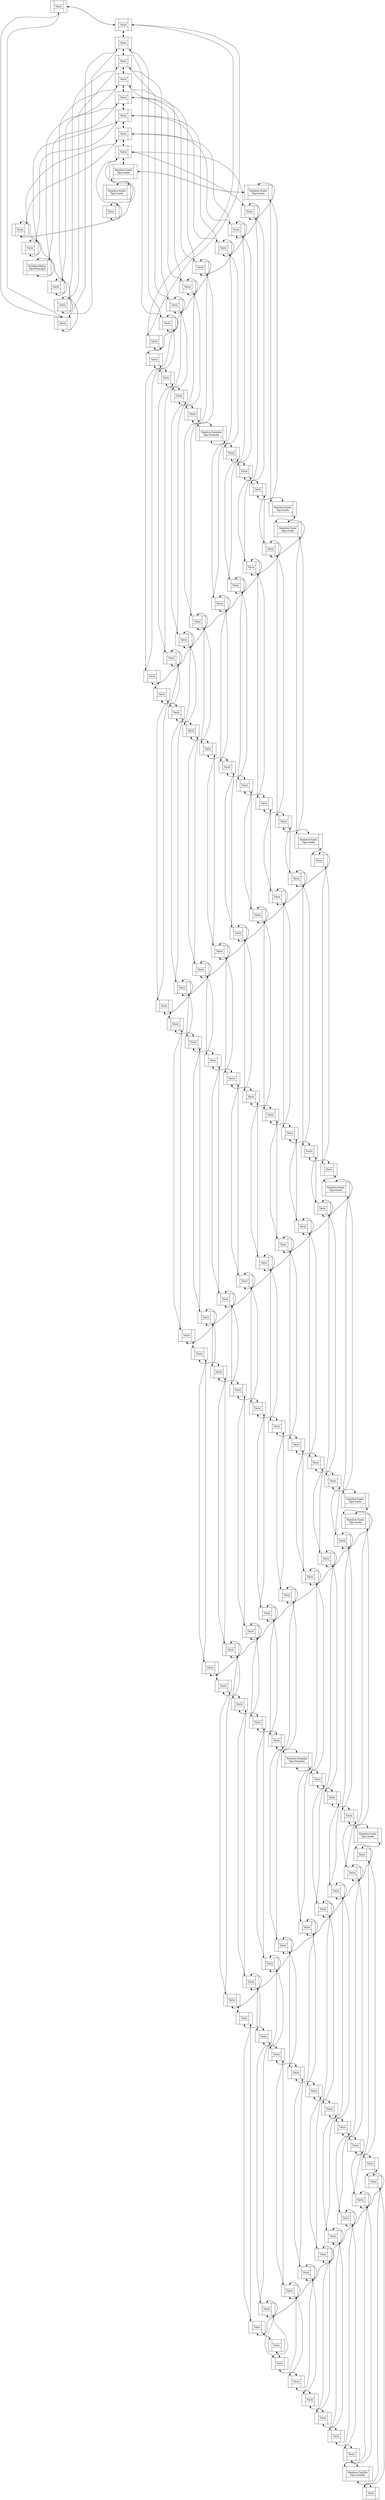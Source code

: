 digraph structs {
node [shape=record];
struct0P0 [label="<f0> |{<f1>|<f2>Vacio|<f3>}|<f4>"];
struct1P0 [label="<f0> |{<f1>|<f2>Vacio|<f3>}|<f4>"];
struct2P0 [label="<f0> |{<f1>|<f2>Vacio|<f3>}|<f4>"];
struct3P0 [label="<f0> |{<f1>|<f2>Vacio|<f3>}|<f4>"];
struct4P0 [label="<f0> |{<f1>|<f2>Vacio|<f3>}|<f4>"];
struct5P0 [label="<f0> |{<f1>|<f2>Vacio|<f3>}|<f4>"];
struct6P0 [label="<f0> |{<f1>|<f2>Vacio|<f3>}|<f4>"];
struct7P0 [label="<f0> |{<f1>|<f2>Vacio|<f3>}|<f4>"];
struct8P0 [label="<f0> |{<f1>|<f2>Vacio|<f3>}|<f4>"];
struct9P0 [label="<f0> |{<f1>|<f2>Vacio|<f3>}|<f4>"];
struct10P0 [label="<f0> |{<f1>|<f2>Vacio|<f3>}|<f4>"];
struct11P0 [label="<f0> |{<f1>|<f2>Vacio|<f3>}|<f4>"];
struct12P0 [label="<f0> |{<f1>|<f2>Vacio|<f3>}|<f4>"];
struct13P0 [label="<f0> |{<f1>|<f2>Vacio|<f3>}|<f4>"];
struct14P0 [label="<f0> |{<f1>|<f2>Vacio|<f3>}|<f4>"];
struct15P0 [label="<f0> |{<f1>|<f2>Vacio|<f3>}|<f4>"];
struct0P1 [label="<f0> |{<f1>|<f2>Vacio|<f3>}|<f4>"];
struct1P1 [label="<f0> |{<f1>|<f2>Vacio|<f3>}|<f4>"];
struct2P1 [label="<f0> |{<f1>|<f2>Vacio|<f3>}|<f4>"];
struct3P1 [label="<f0> |{<f1>|<f2>Vacio|<f3>}|<f4>"];
struct4P1 [label="<f0> |{<f1>|<f2>Vacio|<f3>}|<f4>"];
struct5P1 [label="<f0> |{<f1>|<f2>Vacio|<f3>}|<f4>"];
struct6P1 [label="<f0> |{<f1>|<f2>Vacio|<f3>}|<f4>"];
struct7P1 [label="<f0> |{<f1>|<f2>Vacio|<f3>}|<f4>"];
struct8P1 [label="<f0> |{<f1>|<f2>Vacio|<f3>}|<f4>"];
struct9P1 [label="<f0> |{<f1>|<f2>Vacio|<f3>}|<f4>"];
struct10P1 [label="<f0> |{<f1>|<f2>Vacio|<f3>}|<f4>"];
struct11P1 [label="<f0> |{<f1>|<f2>Vacio|<f3>}|<f4>"];
struct12P1 [label="<f0> |{<f1>|<f2>Vacio|<f3>}|<f4>"];
struct13P1 [label="<f0> |{<f1>|<f2>Vacio|<f3>}|<f4>"];
struct14P1 [label="<f0> |{<f1>|<f2>Vacio|<f3>}|<f4>"];
struct15P1 [label="<f0> |{<f1>|<f2>Vacio|<f3>}|<f4>"];
struct0P2 [label="<f0> |{<f1>|<f2>Vacio|<f3>}|<f4>"];
struct1P2 [label="<f0> |{<f1>|<f2>Vacio|<f3>}|<f4>"];
struct2P2 [label="<f0> |{<f1>|<f2>Vacio|<f3>}|<f4>"];
struct3P2 [label="<f0> |{<f1>|<f2>Vacio|<f3>}|<f4>"];
struct4P2 [label="<f0> |{<f1>|<f2>Vacio|<f3>}|<f4>"];
struct5P2 [label="<f0> |{<f1>|<f2>Vacio|<f3>}|<f4>"];
struct6P2 [label="<f0> |{<f1>|<f2>Vacio|<f3>}|<f4>"];
struct7P2 [label="<f0> |{<f1>|<f2>Vacio|<f3>}|<f4>"];
struct8P2 [label="<f0> |{<f1>|<f2>Vacio|<f3>}|<f4>"];
struct9P2 [label="<f0> |{<f1>|<f2>Vacio|<f3>}|<f4>"];
struct10P2 [label="<f0> |{<f1>|<f2>Vacio|<f3>}|<f4>"];
struct11P2 [label="<f0> |{<f1>|<f2>Vacio|<f3>}|<f4>"];
struct12P2 [label="<f0> |{<f1>|<f2>Vacio|<f3>}|<f4>"];
struct13P2 [label="<f0> |{<f1>|<f2>Vacio|<f3>}|<f4>"];
struct14P2 [label="<f0> |{<f1>|<f2>Vacio|<f3>}|<f4>"];
struct15P2 [label="<f0> |{<f1>|<f2>Vacio|<f3>}|<f4>"];
struct0P3 [label="<f0> |{<f1>|<f2>Vacio|<f3>}|<f4>"];
struct1P3 [label="<f0> |{<f1>|<f2>Vacio|<f3>}|<f4>"];
struct2P3 [label="<f0> |{<f1>|<f2>Vacio|<f3>}|<f4>"];
struct3P3 [label="<f0> |{<f1>|<f2>Vacio|<f3>}|<f4>"];
struct4P3 [label="<f0> |{<f1>|<f2>Vacio|<f3>}|<f4>"];
struct5P3 [label="<f0> |{<f1>|<f2>Vacio|<f3>}|<f4>"];
struct6P3 [label="<f0> |{<f1>|<f2>Vacio|<f3>}|<f4>"];
struct7P3 [label="<f0> |{<f1>|<f2>Vacio|<f3>}|<f4>"];
struct8P3 [label="<f0> |{<f1>|<f2>Vacio|<f3>}|<f4>"];
struct9P3 [label="<f0> |{<f1>|<f2>Vacio|<f3>}|<f4>"];
struct10P3 [label="<f0> |{<f1>|<f2>Vacio|<f3>}|<f4>"];
struct11P3 [label="<f0> |{<f1>|<f2>Vacio|<f3>}|<f4>"];
struct12P3 [label="<f0> |{<f1>|<f2>Vacio|<f3>}|<f4>"];
struct13P3 [label="<f0> |{<f1>|<f2>Vacio|<f3>}|<f4>"];
struct14P3 [label="<f0> |{<f1>|<f2>Vacio|<f3>}|<f4>"];
struct15P3 [label="<f0> |{<f1>|<f2>Vacio|<f3>}|<f4>"];
struct0P4 [label="<f0> |{<f1>|<f2>Nombre:Mario\nTipo:Principal|<f3>}|<f4>"];
struct1P4 [label="<f0> |{<f1>|<f2>Vacio|<f3>}|<f4>"];
struct2P4 [label="<f0> |{<f1>|<f2>Vacio|<f3>}|<f4>"];
struct3P4 [label="<f0> |{<f1>|<f2>Nombre:Goomba\nTipo:Goomba|<f3>}|<f4>"];
struct4P4 [label="<f0> |{<f1>|<f2>Vacio|<f3>}|<f4>"];
struct5P4 [label="<f0> |{<f1>|<f2>Vacio|<f3>}|<f4>"];
struct6P4 [label="<f0> |{<f1>|<f2>Vacio|<f3>}|<f4>"];
struct7P4 [label="<f0> |{<f1>|<f2>Vacio|<f3>}|<f4>"];
struct8P4 [label="<f0> |{<f1>|<f2>Vacio|<f3>}|<f4>"];
struct9P4 [label="<f0> |{<f1>|<f2>Vacio|<f3>}|<f4>"];
struct10P4 [label="<f0> |{<f1>|<f2>Vacio|<f3>}|<f4>"];
struct11P4 [label="<f0> |{<f1>|<f2>Nombre:Goomba\nTipo:Goomba|<f3>}|<f4>"];
struct12P4 [label="<f0> |{<f1>|<f2>Vacio|<f3>}|<f4>"];
struct13P4 [label="<f0> |{<f1>|<f2>Vacio|<f3>}|<f4>"];
struct14P4 [label="<f0> |{<f1>|<f2>Vacio|<f3>}|<f4>"];
struct15P4 [label="<f0> |{<f1>|<f2>Vacio|<f3>}|<f4>"];
struct0P5 [label="<f0> |{<f1>|<f2>Vacio|<f3>}|<f4>"];
struct1P5 [label="<f0> |{<f1>|<f2>Vacio|<f3>}|<f4>"];
struct2P5 [label="<f0> |{<f1>|<f2>Vacio|<f3>}|<f4>"];
struct3P5 [label="<f0> |{<f1>|<f2>Vacio|<f3>}|<f4>"];
struct4P5 [label="<f0> |{<f1>|<f2>Vacio|<f3>}|<f4>"];
struct5P5 [label="<f0> |{<f1>|<f2>Vacio|<f3>}|<f4>"];
struct6P5 [label="<f0> |{<f1>|<f2>Vacio|<f3>}|<f4>"];
struct7P5 [label="<f0> |{<f1>|<f2>Vacio|<f3>}|<f4>"];
struct8P5 [label="<f0> |{<f1>|<f2>Vacio|<f3>}|<f4>"];
struct9P5 [label="<f0> |{<f1>|<f2>Vacio|<f3>}|<f4>"];
struct10P5 [label="<f0> |{<f1>|<f2>Vacio|<f3>}|<f4>"];
struct11P5 [label="<f0> |{<f1>|<f2>Vacio|<f3>}|<f4>"];
struct12P5 [label="<f0> |{<f1>|<f2>Vacio|<f3>}|<f4>"];
struct13P5 [label="<f0> |{<f1>|<f2>Vacio|<f3>}|<f4>"];
struct14P5 [label="<f0> |{<f1>|<f2>Vacio|<f3>}|<f4>"];
struct15P5 [label="<f0> |{<f1>|<f2>Vacio|<f3>}|<f4>"];
struct0P6 [label="<f0> |{<f1>|<f2>Vacio|<f3>}|<f4>"];
struct1P6 [label="<f0> |{<f1>|<f2>Vacio|<f3>}|<f4>"];
struct2P6 [label="<f0> |{<f1>|<f2>Vacio|<f3>}|<f4>"];
struct3P6 [label="<f0> |{<f1>|<f2>Vacio|<f3>}|<f4>"];
struct4P6 [label="<f0> |{<f1>|<f2>Vacio|<f3>}|<f4>"];
struct5P6 [label="<f0> |{<f1>|<f2>Vacio|<f3>}|<f4>"];
struct6P6 [label="<f0> |{<f1>|<f2>Vacio|<f3>}|<f4>"];
struct7P6 [label="<f0> |{<f1>|<f2>Vacio|<f3>}|<f4>"];
struct8P6 [label="<f0> |{<f1>|<f2>Vacio|<f3>}|<f4>"];
struct9P6 [label="<f0> |{<f1>|<f2>Vacio|<f3>}|<f4>"];
struct10P6 [label="<f0> |{<f1>|<f2>Vacio|<f3>}|<f4>"];
struct11P6 [label="<f0> |{<f1>|<f2>Vacio|<f3>}|<f4>"];
struct12P6 [label="<f0> |{<f1>|<f2>Vacio|<f3>}|<f4>"];
struct13P6 [label="<f0> |{<f1>|<f2>Vacio|<f3>}|<f4>"];
struct14P6 [label="<f0> |{<f1>|<f2>Vacio|<f3>}|<f4>"];
struct15P6 [label="<f0> |{<f1>|<f2>Vacio|<f3>}|<f4>"];
struct0P7 [label="<f0> |{<f1>|<f2>Vacio|<f3>}|<f4>"];
struct1P7 [label="<f0> |{<f1>|<f2>Vacio|<f3>}|<f4>"];
struct2P7 [label="<f0> |{<f1>|<f2>Vacio|<f3>}|<f4>"];
struct3P7 [label="<f0> |{<f1>|<f2>Vacio|<f3>}|<f4>"];
struct4P7 [label="<f0> |{<f1>|<f2>Vacio|<f3>}|<f4>"];
struct5P7 [label="<f0> |{<f1>|<f2>Vacio|<f3>}|<f4>"];
struct6P7 [label="<f0> |{<f1>|<f2>Vacio|<f3>}|<f4>"];
struct7P7 [label="<f0> |{<f1>|<f2>Vacio|<f3>}|<f4>"];
struct8P7 [label="<f0> |{<f1>|<f2>Vacio|<f3>}|<f4>"];
struct9P7 [label="<f0> |{<f1>|<f2>Vacio|<f3>}|<f4>"];
struct10P7 [label="<f0> |{<f1>|<f2>Vacio|<f3>}|<f4>"];
struct11P7 [label="<f0> |{<f1>|<f2>Vacio|<f3>}|<f4>"];
struct12P7 [label="<f0> |{<f1>|<f2>Vacio|<f3>}|<f4>"];
struct13P7 [label="<f0> |{<f1>|<f2>Vacio|<f3>}|<f4>"];
struct14P7 [label="<f0> |{<f1>|<f2>Vacio|<f3>}|<f4>"];
struct15P7 [label="<f0> |{<f1>|<f2>Nombre:Castillo\nTipo:Castillo|<f3>}|<f4>"];
struct0P8 [label="<f0> |{<f1>|<f2>Nombre:Suelo\nTipo:Suelo|<f3>}|<f4>"];
struct1P8 [label="<f0> |{<f1>|<f2>Nombre:Suelo\nTipo:Suelo|<f3>}|<f4>"];
struct2P8 [label="<f0> |{<f1>|<f2>Nombre:Suelo\nTipo:Suelo|<f3>}|<f4>"];
struct3P8 [label="<f0> |{<f1>|<f2>Nombre:Suelo\nTipo:Suelo|<f3>}|<f4>"];
struct4P8 [label="<f0> |{<f1>|<f2>Nombre:Suelo\nTipo:Suelo|<f3>}|<f4>"];
struct5P8 [label="<f0> |{<f1>|<f2>Nombre:Suelo\nTipo:Suelo|<f3>}|<f4>"];
struct6P8 [label="<f0> |{<f1>|<f2>Vacio|<f3>}|<f4>"];
struct7P8 [label="<f0> |{<f1>|<f2>Vacio|<f3>}|<f4>"];
struct8P8 [label="<f0> |{<f1>|<f2>Nombre:Suelo\nTipo:Suelo|<f3>}|<f4>"];
struct9P8 [label="<f0> |{<f1>|<f2>Nombre:Suelo\nTipo:Suelo|<f3>}|<f4>"];
struct10P8 [label="<f0> |{<f1>|<f2>Nombre:Suelo\nTipo:Suelo|<f3>}|<f4>"];
struct11P8 [label="<f0> |{<f1>|<f2>Nombre:Suelo\nTipo:Suelo|<f3>}|<f4>"];
struct12P8 [label="<f0> |{<f1>|<f2>Vacio|<f3>}|<f4>"];
struct13P8 [label="<f0> |{<f1>|<f2>Vacio|<f3>}|<f4>"];
struct14P8 [label="<f0> |{<f1>|<f2>Vacio|<f3>}|<f4>"];
struct15P8 [label="<f0> |{<f1>|<f2>Vacio|<f3>}|<f4>"];
struct0P0:f4 ->struct1P0:f0;
struct1P0:f0->struct0P0:f4;
struct1P0:f4 ->struct2P0:f0;
struct2P0:f0->struct1P0:f4;
struct2P0:f4 ->struct3P0:f0;
struct3P0:f0->struct2P0:f4;
struct3P0:f4 ->struct4P0:f0;
struct4P0:f0->struct3P0:f4;
struct4P0:f4 ->struct5P0:f0;
struct5P0:f0->struct4P0:f4;
struct5P0:f4 ->struct6P0:f0;
struct6P0:f0->struct5P0:f4;
struct6P0:f4 ->struct7P0:f0;
struct7P0:f0->struct6P0:f4;
struct7P0:f4 ->struct8P0:f0;
struct8P0:f0->struct7P0:f4;
struct8P0:f4 ->struct9P0:f0;
struct9P0:f0->struct8P0:f4;
struct9P0:f4 ->struct10P0:f0;
struct10P0:f0->struct9P0:f4;
struct10P0:f4 ->struct11P0:f0;
struct11P0:f0->struct10P0:f4;
struct11P0:f4 ->struct12P0:f0;
struct12P0:f0->struct11P0:f4;
struct12P0:f4 ->struct13P0:f0;
struct13P0:f0->struct12P0:f4;
struct13P0:f4 ->struct14P0:f0;
struct14P0:f0->struct13P0:f4;
struct14P0:f4 ->struct15P0:f0;
struct15P0:f0->struct14P0:f4;
struct0P1:f1->struct0P0:f3;
struct0P0:f3->struct0P1:f1;
struct1P1:f1->struct1P0:f3;
struct1P0:f3->struct1P1:f1;
struct0P1:f4 ->struct1P1:f0;
struct1P1:f0->struct0P1:f4;
struct2P1:f1->struct2P0:f3;
struct2P0:f3->struct2P1:f1;
struct1P1:f4 ->struct2P1:f0;
struct2P1:f0->struct1P1:f4;
struct3P1:f1->struct3P0:f3;
struct3P0:f3->struct3P1:f1;
struct2P1:f4 ->struct3P1:f0;
struct3P1:f0->struct2P1:f4;
struct4P1:f1->struct4P0:f3;
struct4P0:f3->struct4P1:f1;
struct3P1:f4 ->struct4P1:f0;
struct4P1:f0->struct3P1:f4;
struct5P1:f1->struct5P0:f3;
struct5P0:f3->struct5P1:f1;
struct4P1:f4 ->struct5P1:f0;
struct5P1:f0->struct4P1:f4;
struct6P1:f1->struct6P0:f3;
struct6P0:f3->struct6P1:f1;
struct5P1:f4 ->struct6P1:f0;
struct6P1:f0->struct5P1:f4;
struct7P1:f1->struct7P0:f3;
struct7P0:f3->struct7P1:f1;
struct6P1:f4 ->struct7P1:f0;
struct7P1:f0->struct6P1:f4;
struct8P1:f1->struct8P0:f3;
struct8P0:f3->struct8P1:f1;
struct7P1:f4 ->struct8P1:f0;
struct8P1:f0->struct7P1:f4;
struct9P1:f1->struct9P0:f3;
struct9P0:f3->struct9P1:f1;
struct8P1:f4 ->struct9P1:f0;
struct9P1:f0->struct8P1:f4;
struct10P1:f1->struct10P0:f3;
struct10P0:f3->struct10P1:f1;
struct9P1:f4 ->struct10P1:f0;
struct10P1:f0->struct9P1:f4;
struct11P1:f1->struct11P0:f3;
struct11P0:f3->struct11P1:f1;
struct10P1:f4 ->struct11P1:f0;
struct11P1:f0->struct10P1:f4;
struct12P1:f1->struct12P0:f3;
struct12P0:f3->struct12P1:f1;
struct11P1:f4 ->struct12P1:f0;
struct12P1:f0->struct11P1:f4;
struct13P1:f1->struct13P0:f3;
struct13P0:f3->struct13P1:f1;
struct12P1:f4 ->struct13P1:f0;
struct13P1:f0->struct12P1:f4;
struct14P1:f1->struct14P0:f3;
struct14P0:f3->struct14P1:f1;
struct13P1:f4 ->struct14P1:f0;
struct14P1:f0->struct13P1:f4;
struct15P1:f1->struct15P0:f3;
struct15P0:f3->struct15P1:f1;
struct14P1:f4 ->struct15P1:f0;
struct15P1:f0->struct14P1:f4;
struct0P2:f1->struct0P1:f3;
struct0P1:f3->struct0P2:f1;
struct1P2:f1->struct1P1:f3;
struct1P1:f3->struct1P2:f1;
struct0P2:f4 ->struct1P2:f0;
struct1P2:f0->struct0P2:f4;
struct2P2:f1->struct2P1:f3;
struct2P1:f3->struct2P2:f1;
struct1P2:f4 ->struct2P2:f0;
struct2P2:f0->struct1P2:f4;
struct3P2:f1->struct3P1:f3;
struct3P1:f3->struct3P2:f1;
struct2P2:f4 ->struct3P2:f0;
struct3P2:f0->struct2P2:f4;
struct4P2:f1->struct4P1:f3;
struct4P1:f3->struct4P2:f1;
struct3P2:f4 ->struct4P2:f0;
struct4P2:f0->struct3P2:f4;
struct5P2:f1->struct5P1:f3;
struct5P1:f3->struct5P2:f1;
struct4P2:f4 ->struct5P2:f0;
struct5P2:f0->struct4P2:f4;
struct6P2:f1->struct6P1:f3;
struct6P1:f3->struct6P2:f1;
struct5P2:f4 ->struct6P2:f0;
struct6P2:f0->struct5P2:f4;
struct7P2:f1->struct7P1:f3;
struct7P1:f3->struct7P2:f1;
struct6P2:f4 ->struct7P2:f0;
struct7P2:f0->struct6P2:f4;
struct8P2:f1->struct8P1:f3;
struct8P1:f3->struct8P2:f1;
struct7P2:f4 ->struct8P2:f0;
struct8P2:f0->struct7P2:f4;
struct9P2:f1->struct9P1:f3;
struct9P1:f3->struct9P2:f1;
struct8P2:f4 ->struct9P2:f0;
struct9P2:f0->struct8P2:f4;
struct10P2:f1->struct10P1:f3;
struct10P1:f3->struct10P2:f1;
struct9P2:f4 ->struct10P2:f0;
struct10P2:f0->struct9P2:f4;
struct11P2:f1->struct11P1:f3;
struct11P1:f3->struct11P2:f1;
struct10P2:f4 ->struct11P2:f0;
struct11P2:f0->struct10P2:f4;
struct12P2:f1->struct12P1:f3;
struct12P1:f3->struct12P2:f1;
struct11P2:f4 ->struct12P2:f0;
struct12P2:f0->struct11P2:f4;
struct13P2:f1->struct13P1:f3;
struct13P1:f3->struct13P2:f1;
struct12P2:f4 ->struct13P2:f0;
struct13P2:f0->struct12P2:f4;
struct14P2:f1->struct14P1:f3;
struct14P1:f3->struct14P2:f1;
struct13P2:f4 ->struct14P2:f0;
struct14P2:f0->struct13P2:f4;
struct15P2:f1->struct15P1:f3;
struct15P1:f3->struct15P2:f1;
struct14P2:f4 ->struct15P2:f0;
struct15P2:f0->struct14P2:f4;
struct0P3:f1->struct0P2:f3;
struct0P2:f3->struct0P3:f1;
struct1P3:f1->struct1P2:f3;
struct1P2:f3->struct1P3:f1;
struct0P3:f4 ->struct1P3:f0;
struct1P3:f0->struct0P3:f4;
struct2P3:f1->struct2P2:f3;
struct2P2:f3->struct2P3:f1;
struct1P3:f4 ->struct2P3:f0;
struct2P3:f0->struct1P3:f4;
struct3P3:f1->struct3P2:f3;
struct3P2:f3->struct3P3:f1;
struct2P3:f4 ->struct3P3:f0;
struct3P3:f0->struct2P3:f4;
struct4P3:f1->struct4P2:f3;
struct4P2:f3->struct4P3:f1;
struct3P3:f4 ->struct4P3:f0;
struct4P3:f0->struct3P3:f4;
struct5P3:f1->struct5P2:f3;
struct5P2:f3->struct5P3:f1;
struct4P3:f4 ->struct5P3:f0;
struct5P3:f0->struct4P3:f4;
struct6P3:f1->struct6P2:f3;
struct6P2:f3->struct6P3:f1;
struct5P3:f4 ->struct6P3:f0;
struct6P3:f0->struct5P3:f4;
struct7P3:f1->struct7P2:f3;
struct7P2:f3->struct7P3:f1;
struct6P3:f4 ->struct7P3:f0;
struct7P3:f0->struct6P3:f4;
struct8P3:f1->struct8P2:f3;
struct8P2:f3->struct8P3:f1;
struct7P3:f4 ->struct8P3:f0;
struct8P3:f0->struct7P3:f4;
struct9P3:f1->struct9P2:f3;
struct9P2:f3->struct9P3:f1;
struct8P3:f4 ->struct9P3:f0;
struct9P3:f0->struct8P3:f4;
struct10P3:f1->struct10P2:f3;
struct10P2:f3->struct10P3:f1;
struct9P3:f4 ->struct10P3:f0;
struct10P3:f0->struct9P3:f4;
struct11P3:f1->struct11P2:f3;
struct11P2:f3->struct11P3:f1;
struct10P3:f4 ->struct11P3:f0;
struct11P3:f0->struct10P3:f4;
struct12P3:f1->struct12P2:f3;
struct12P2:f3->struct12P3:f1;
struct11P3:f4 ->struct12P3:f0;
struct12P3:f0->struct11P3:f4;
struct13P3:f1->struct13P2:f3;
struct13P2:f3->struct13P3:f1;
struct12P3:f4 ->struct13P3:f0;
struct13P3:f0->struct12P3:f4;
struct14P3:f1->struct14P2:f3;
struct14P2:f3->struct14P3:f1;
struct13P3:f4 ->struct14P3:f0;
struct14P3:f0->struct13P3:f4;
struct15P3:f1->struct15P2:f3;
struct15P2:f3->struct15P3:f1;
struct14P3:f4 ->struct15P3:f0;
struct15P3:f0->struct14P3:f4;
struct0P4:f1->struct0P3:f3;
struct0P3:f3->struct0P4:f1;
struct1P4:f1->struct1P3:f3;
struct1P3:f3->struct1P4:f1;
struct0P4:f4 ->struct1P4:f0;
struct1P4:f0->struct0P4:f4;
struct2P4:f1->struct2P3:f3;
struct2P3:f3->struct2P4:f1;
struct1P4:f4 ->struct2P4:f0;
struct2P4:f0->struct1P4:f4;
struct3P4:f1->struct3P3:f3;
struct3P3:f3->struct3P4:f1;
struct2P4:f4 ->struct3P4:f0;
struct3P4:f0->struct2P4:f4;
struct4P4:f1->struct4P3:f3;
struct4P3:f3->struct4P4:f1;
struct3P4:f4 ->struct4P4:f0;
struct4P4:f0->struct3P4:f4;
struct5P4:f1->struct5P3:f3;
struct5P3:f3->struct5P4:f1;
struct4P4:f4 ->struct5P4:f0;
struct5P4:f0->struct4P4:f4;
struct6P4:f1->struct6P3:f3;
struct6P3:f3->struct6P4:f1;
struct5P4:f4 ->struct6P4:f0;
struct6P4:f0->struct5P4:f4;
struct7P4:f1->struct7P3:f3;
struct7P3:f3->struct7P4:f1;
struct6P4:f4 ->struct7P4:f0;
struct7P4:f0->struct6P4:f4;
struct8P4:f1->struct8P3:f3;
struct8P3:f3->struct8P4:f1;
struct7P4:f4 ->struct8P4:f0;
struct8P4:f0->struct7P4:f4;
struct9P4:f1->struct9P3:f3;
struct9P3:f3->struct9P4:f1;
struct8P4:f4 ->struct9P4:f0;
struct9P4:f0->struct8P4:f4;
struct10P4:f1->struct10P3:f3;
struct10P3:f3->struct10P4:f1;
struct9P4:f4 ->struct10P4:f0;
struct10P4:f0->struct9P4:f4;
struct11P4:f1->struct11P3:f3;
struct11P3:f3->struct11P4:f1;
struct10P4:f4 ->struct11P4:f0;
struct11P4:f0->struct10P4:f4;
struct12P4:f1->struct12P3:f3;
struct12P3:f3->struct12P4:f1;
struct11P4:f4 ->struct12P4:f0;
struct12P4:f0->struct11P4:f4;
struct13P4:f1->struct13P3:f3;
struct13P3:f3->struct13P4:f1;
struct12P4:f4 ->struct13P4:f0;
struct13P4:f0->struct12P4:f4;
struct14P4:f1->struct14P3:f3;
struct14P3:f3->struct14P4:f1;
struct13P4:f4 ->struct14P4:f0;
struct14P4:f0->struct13P4:f4;
struct15P4:f1->struct15P3:f3;
struct15P3:f3->struct15P4:f1;
struct14P4:f4 ->struct15P4:f0;
struct15P4:f0->struct14P4:f4;
struct0P5:f1->struct0P4:f3;
struct0P4:f3->struct0P5:f1;
struct1P5:f1->struct1P4:f3;
struct1P4:f3->struct1P5:f1;
struct0P5:f4 ->struct1P5:f0;
struct1P5:f0->struct0P5:f4;
struct2P5:f1->struct2P4:f3;
struct2P4:f3->struct2P5:f1;
struct1P5:f4 ->struct2P5:f0;
struct2P5:f0->struct1P5:f4;
struct3P5:f1->struct3P4:f3;
struct3P4:f3->struct3P5:f1;
struct2P5:f4 ->struct3P5:f0;
struct3P5:f0->struct2P5:f4;
struct4P5:f1->struct4P4:f3;
struct4P4:f3->struct4P5:f1;
struct3P5:f4 ->struct4P5:f0;
struct4P5:f0->struct3P5:f4;
struct5P5:f1->struct5P4:f3;
struct5P4:f3->struct5P5:f1;
struct4P5:f4 ->struct5P5:f0;
struct5P5:f0->struct4P5:f4;
struct6P5:f1->struct6P4:f3;
struct6P4:f3->struct6P5:f1;
struct5P5:f4 ->struct6P5:f0;
struct6P5:f0->struct5P5:f4;
struct7P5:f1->struct7P4:f3;
struct7P4:f3->struct7P5:f1;
struct6P5:f4 ->struct7P5:f0;
struct7P5:f0->struct6P5:f4;
struct8P5:f1->struct8P4:f3;
struct8P4:f3->struct8P5:f1;
struct7P5:f4 ->struct8P5:f0;
struct8P5:f0->struct7P5:f4;
struct9P5:f1->struct9P4:f3;
struct9P4:f3->struct9P5:f1;
struct8P5:f4 ->struct9P5:f0;
struct9P5:f0->struct8P5:f4;
struct10P5:f1->struct10P4:f3;
struct10P4:f3->struct10P5:f1;
struct9P5:f4 ->struct10P5:f0;
struct10P5:f0->struct9P5:f4;
struct11P5:f1->struct11P4:f3;
struct11P4:f3->struct11P5:f1;
struct10P5:f4 ->struct11P5:f0;
struct11P5:f0->struct10P5:f4;
struct12P5:f1->struct12P4:f3;
struct12P4:f3->struct12P5:f1;
struct11P5:f4 ->struct12P5:f0;
struct12P5:f0->struct11P5:f4;
struct13P5:f1->struct13P4:f3;
struct13P4:f3->struct13P5:f1;
struct12P5:f4 ->struct13P5:f0;
struct13P5:f0->struct12P5:f4;
struct14P5:f1->struct14P4:f3;
struct14P4:f3->struct14P5:f1;
struct13P5:f4 ->struct14P5:f0;
struct14P5:f0->struct13P5:f4;
struct15P5:f1->struct15P4:f3;
struct15P4:f3->struct15P5:f1;
struct14P5:f4 ->struct15P5:f0;
struct15P5:f0->struct14P5:f4;
struct0P6:f1->struct0P5:f3;
struct0P5:f3->struct0P6:f1;
struct1P6:f1->struct1P5:f3;
struct1P5:f3->struct1P6:f1;
struct0P6:f4 ->struct1P6:f0;
struct1P6:f0->struct0P6:f4;
struct2P6:f1->struct2P5:f3;
struct2P5:f3->struct2P6:f1;
struct1P6:f4 ->struct2P6:f0;
struct2P6:f0->struct1P6:f4;
struct3P6:f1->struct3P5:f3;
struct3P5:f3->struct3P6:f1;
struct2P6:f4 ->struct3P6:f0;
struct3P6:f0->struct2P6:f4;
struct4P6:f1->struct4P5:f3;
struct4P5:f3->struct4P6:f1;
struct3P6:f4 ->struct4P6:f0;
struct4P6:f0->struct3P6:f4;
struct5P6:f1->struct5P5:f3;
struct5P5:f3->struct5P6:f1;
struct4P6:f4 ->struct5P6:f0;
struct5P6:f0->struct4P6:f4;
struct6P6:f1->struct6P5:f3;
struct6P5:f3->struct6P6:f1;
struct5P6:f4 ->struct6P6:f0;
struct6P6:f0->struct5P6:f4;
struct7P6:f1->struct7P5:f3;
struct7P5:f3->struct7P6:f1;
struct6P6:f4 ->struct7P6:f0;
struct7P6:f0->struct6P6:f4;
struct8P6:f1->struct8P5:f3;
struct8P5:f3->struct8P6:f1;
struct7P6:f4 ->struct8P6:f0;
struct8P6:f0->struct7P6:f4;
struct9P6:f1->struct9P5:f3;
struct9P5:f3->struct9P6:f1;
struct8P6:f4 ->struct9P6:f0;
struct9P6:f0->struct8P6:f4;
struct10P6:f1->struct10P5:f3;
struct10P5:f3->struct10P6:f1;
struct9P6:f4 ->struct10P6:f0;
struct10P6:f0->struct9P6:f4;
struct11P6:f1->struct11P5:f3;
struct11P5:f3->struct11P6:f1;
struct10P6:f4 ->struct11P6:f0;
struct11P6:f0->struct10P6:f4;
struct12P6:f1->struct12P5:f3;
struct12P5:f3->struct12P6:f1;
struct11P6:f4 ->struct12P6:f0;
struct12P6:f0->struct11P6:f4;
struct13P6:f1->struct13P5:f3;
struct13P5:f3->struct13P6:f1;
struct12P6:f4 ->struct13P6:f0;
struct13P6:f0->struct12P6:f4;
struct14P6:f1->struct14P5:f3;
struct14P5:f3->struct14P6:f1;
struct13P6:f4 ->struct14P6:f0;
struct14P6:f0->struct13P6:f4;
struct15P6:f1->struct15P5:f3;
struct15P5:f3->struct15P6:f1;
struct14P6:f4 ->struct15P6:f0;
struct15P6:f0->struct14P6:f4;
struct0P7:f1->struct0P6:f3;
struct0P6:f3->struct0P7:f1;
struct1P7:f1->struct1P6:f3;
struct1P6:f3->struct1P7:f1;
struct0P7:f4 ->struct1P7:f0;
struct1P7:f0->struct0P7:f4;
struct2P7:f1->struct2P6:f3;
struct2P6:f3->struct2P7:f1;
struct1P7:f4 ->struct2P7:f0;
struct2P7:f0->struct1P7:f4;
struct3P7:f1->struct3P6:f3;
struct3P6:f3->struct3P7:f1;
struct2P7:f4 ->struct3P7:f0;
struct3P7:f0->struct2P7:f4;
struct4P7:f1->struct4P6:f3;
struct4P6:f3->struct4P7:f1;
struct3P7:f4 ->struct4P7:f0;
struct4P7:f0->struct3P7:f4;
struct5P7:f1->struct5P6:f3;
struct5P6:f3->struct5P7:f1;
struct4P7:f4 ->struct5P7:f0;
struct5P7:f0->struct4P7:f4;
struct6P7:f1->struct6P6:f3;
struct6P6:f3->struct6P7:f1;
struct5P7:f4 ->struct6P7:f0;
struct6P7:f0->struct5P7:f4;
struct7P7:f1->struct7P6:f3;
struct7P6:f3->struct7P7:f1;
struct6P7:f4 ->struct7P7:f0;
struct7P7:f0->struct6P7:f4;
struct8P7:f1->struct8P6:f3;
struct8P6:f3->struct8P7:f1;
struct7P7:f4 ->struct8P7:f0;
struct8P7:f0->struct7P7:f4;
struct9P7:f1->struct9P6:f3;
struct9P6:f3->struct9P7:f1;
struct8P7:f4 ->struct9P7:f0;
struct9P7:f0->struct8P7:f4;
struct10P7:f1->struct10P6:f3;
struct10P6:f3->struct10P7:f1;
struct9P7:f4 ->struct10P7:f0;
struct10P7:f0->struct9P7:f4;
struct11P7:f1->struct11P6:f3;
struct11P6:f3->struct11P7:f1;
struct10P7:f4 ->struct11P7:f0;
struct11P7:f0->struct10P7:f4;
struct12P7:f1->struct12P6:f3;
struct12P6:f3->struct12P7:f1;
struct11P7:f4 ->struct12P7:f0;
struct12P7:f0->struct11P7:f4;
struct13P7:f1->struct13P6:f3;
struct13P6:f3->struct13P7:f1;
struct12P7:f4 ->struct13P7:f0;
struct13P7:f0->struct12P7:f4;
struct14P7:f1->struct14P6:f3;
struct14P6:f3->struct14P7:f1;
struct13P7:f4 ->struct14P7:f0;
struct14P7:f0->struct13P7:f4;
struct15P7:f1->struct15P6:f3;
struct15P6:f3->struct15P7:f1;
struct14P7:f4 ->struct15P7:f0;
struct15P7:f0->struct14P7:f4;
struct0P8:f1->struct0P7:f3;
struct0P7:f3->struct0P8:f1;
struct1P8:f1->struct1P7:f3;
struct1P7:f3->struct1P8:f1;
struct0P8:f4 ->struct1P8:f0;
struct1P8:f0->struct0P8:f4;
struct2P8:f1->struct2P7:f3;
struct2P7:f3->struct2P8:f1;
struct1P8:f4 ->struct2P8:f0;
struct2P8:f0->struct1P8:f4;
struct3P8:f1->struct3P7:f3;
struct3P7:f3->struct3P8:f1;
struct2P8:f4 ->struct3P8:f0;
struct3P8:f0->struct2P8:f4;
struct4P8:f1->struct4P7:f3;
struct4P7:f3->struct4P8:f1;
struct3P8:f4 ->struct4P8:f0;
struct4P8:f0->struct3P8:f4;
struct5P8:f1->struct5P7:f3;
struct5P7:f3->struct5P8:f1;
struct4P8:f4 ->struct5P8:f0;
struct5P8:f0->struct4P8:f4;
struct6P8:f1->struct6P7:f3;
struct6P7:f3->struct6P8:f1;
struct5P8:f4 ->struct6P8:f0;
struct6P8:f0->struct5P8:f4;
struct7P8:f1->struct7P7:f3;
struct7P7:f3->struct7P8:f1;
struct6P8:f4 ->struct7P8:f0;
struct7P8:f0->struct6P8:f4;
struct8P8:f1->struct8P7:f3;
struct8P7:f3->struct8P8:f1;
struct7P8:f4 ->struct8P8:f0;
struct8P8:f0->struct7P8:f4;
struct9P8:f1->struct9P7:f3;
struct9P7:f3->struct9P8:f1;
struct8P8:f4 ->struct9P8:f0;
struct9P8:f0->struct8P8:f4;
struct10P8:f1->struct10P7:f3;
struct10P7:f3->struct10P8:f1;
struct9P8:f4 ->struct10P8:f0;
struct10P8:f0->struct9P8:f4;
struct11P8:f1->struct11P7:f3;
struct11P7:f3->struct11P8:f1;
struct10P8:f4 ->struct11P8:f0;
struct11P8:f0->struct10P8:f4;
struct12P8:f1->struct12P7:f3;
struct12P7:f3->struct12P8:f1;
struct11P8:f4 ->struct12P8:f0;
struct12P8:f0->struct11P8:f4;
struct13P8:f1->struct13P7:f3;
struct13P7:f3->struct13P8:f1;
struct12P8:f4 ->struct13P8:f0;
struct13P8:f0->struct12P8:f4;
struct14P8:f1->struct14P7:f3;
struct14P7:f3->struct14P8:f1;
struct13P8:f4 ->struct14P8:f0;
struct14P8:f0->struct13P8:f4;
struct15P8:f1->struct15P7:f3;
struct15P7:f3->struct15P8:f1;
struct14P8:f4 ->struct15P8:f0;
struct15P8:f0->struct14P8:f4;
}